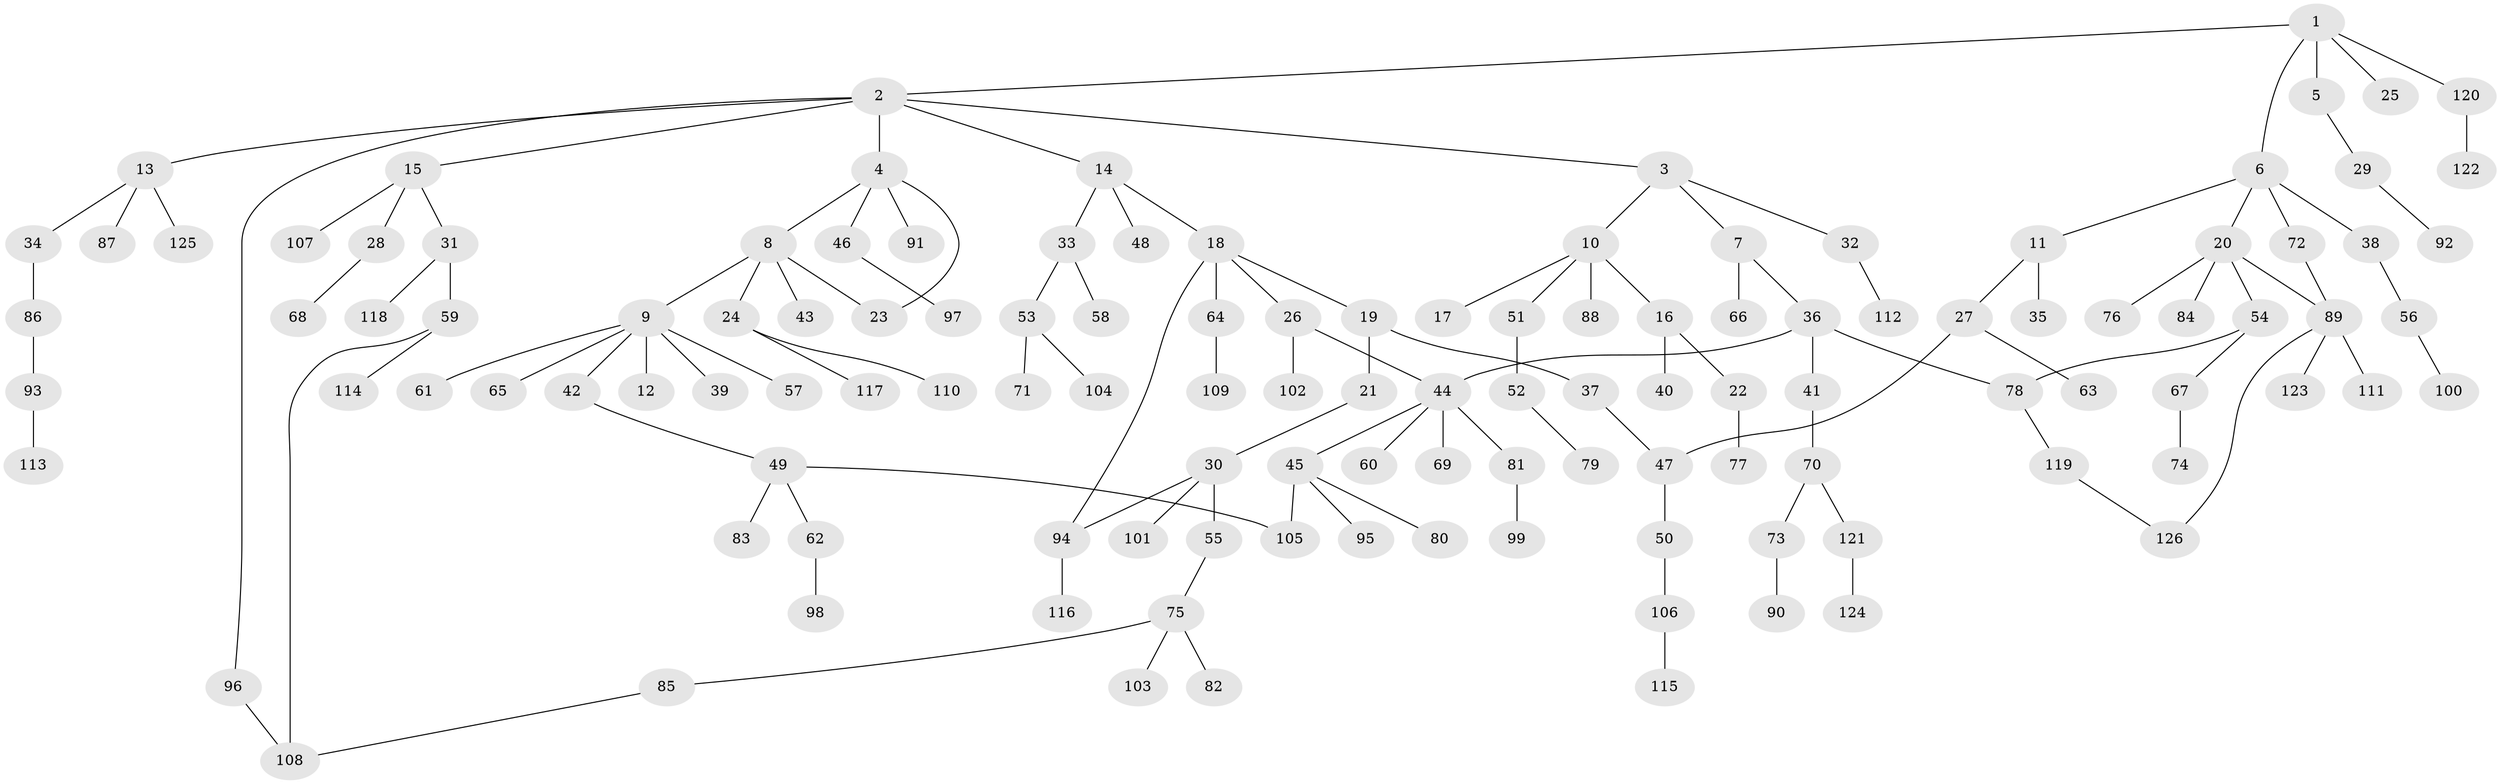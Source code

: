 // coarse degree distribution, {5: 0.011764705882352941, 10: 0.023529411764705882, 4: 0.08235294117647059, 2: 0.2235294117647059, 6: 0.047058823529411764, 1: 0.5176470588235295, 3: 0.08235294117647059, 8: 0.011764705882352941}
// Generated by graph-tools (version 1.1) at 2025/51/02/27/25 19:51:37]
// undirected, 126 vertices, 135 edges
graph export_dot {
graph [start="1"]
  node [color=gray90,style=filled];
  1;
  2;
  3;
  4;
  5;
  6;
  7;
  8;
  9;
  10;
  11;
  12;
  13;
  14;
  15;
  16;
  17;
  18;
  19;
  20;
  21;
  22;
  23;
  24;
  25;
  26;
  27;
  28;
  29;
  30;
  31;
  32;
  33;
  34;
  35;
  36;
  37;
  38;
  39;
  40;
  41;
  42;
  43;
  44;
  45;
  46;
  47;
  48;
  49;
  50;
  51;
  52;
  53;
  54;
  55;
  56;
  57;
  58;
  59;
  60;
  61;
  62;
  63;
  64;
  65;
  66;
  67;
  68;
  69;
  70;
  71;
  72;
  73;
  74;
  75;
  76;
  77;
  78;
  79;
  80;
  81;
  82;
  83;
  84;
  85;
  86;
  87;
  88;
  89;
  90;
  91;
  92;
  93;
  94;
  95;
  96;
  97;
  98;
  99;
  100;
  101;
  102;
  103;
  104;
  105;
  106;
  107;
  108;
  109;
  110;
  111;
  112;
  113;
  114;
  115;
  116;
  117;
  118;
  119;
  120;
  121;
  122;
  123;
  124;
  125;
  126;
  1 -- 2;
  1 -- 5;
  1 -- 6;
  1 -- 25;
  1 -- 120;
  2 -- 3;
  2 -- 4;
  2 -- 13;
  2 -- 14;
  2 -- 15;
  2 -- 96;
  3 -- 7;
  3 -- 10;
  3 -- 32;
  4 -- 8;
  4 -- 23;
  4 -- 46;
  4 -- 91;
  5 -- 29;
  6 -- 11;
  6 -- 20;
  6 -- 38;
  6 -- 72;
  7 -- 36;
  7 -- 66;
  8 -- 9;
  8 -- 24;
  8 -- 43;
  8 -- 23;
  9 -- 12;
  9 -- 39;
  9 -- 42;
  9 -- 57;
  9 -- 61;
  9 -- 65;
  10 -- 16;
  10 -- 17;
  10 -- 51;
  10 -- 88;
  11 -- 27;
  11 -- 35;
  13 -- 34;
  13 -- 87;
  13 -- 125;
  14 -- 18;
  14 -- 33;
  14 -- 48;
  15 -- 28;
  15 -- 31;
  15 -- 107;
  16 -- 22;
  16 -- 40;
  18 -- 19;
  18 -- 26;
  18 -- 64;
  18 -- 94;
  19 -- 21;
  19 -- 37;
  20 -- 54;
  20 -- 76;
  20 -- 84;
  20 -- 89;
  21 -- 30;
  22 -- 77;
  24 -- 110;
  24 -- 117;
  26 -- 44;
  26 -- 102;
  27 -- 47;
  27 -- 63;
  28 -- 68;
  29 -- 92;
  30 -- 55;
  30 -- 101;
  30 -- 94;
  31 -- 59;
  31 -- 118;
  32 -- 112;
  33 -- 53;
  33 -- 58;
  34 -- 86;
  36 -- 41;
  36 -- 78;
  36 -- 44;
  37 -- 47;
  38 -- 56;
  41 -- 70;
  42 -- 49;
  44 -- 45;
  44 -- 60;
  44 -- 69;
  44 -- 81;
  45 -- 80;
  45 -- 95;
  45 -- 105;
  46 -- 97;
  47 -- 50;
  49 -- 62;
  49 -- 83;
  49 -- 105;
  50 -- 106;
  51 -- 52;
  52 -- 79;
  53 -- 71;
  53 -- 104;
  54 -- 67;
  54 -- 78;
  55 -- 75;
  56 -- 100;
  59 -- 114;
  59 -- 108;
  62 -- 98;
  64 -- 109;
  67 -- 74;
  70 -- 73;
  70 -- 121;
  72 -- 89;
  73 -- 90;
  75 -- 82;
  75 -- 85;
  75 -- 103;
  78 -- 119;
  81 -- 99;
  85 -- 108;
  86 -- 93;
  89 -- 111;
  89 -- 123;
  89 -- 126;
  93 -- 113;
  94 -- 116;
  96 -- 108;
  106 -- 115;
  119 -- 126;
  120 -- 122;
  121 -- 124;
}
